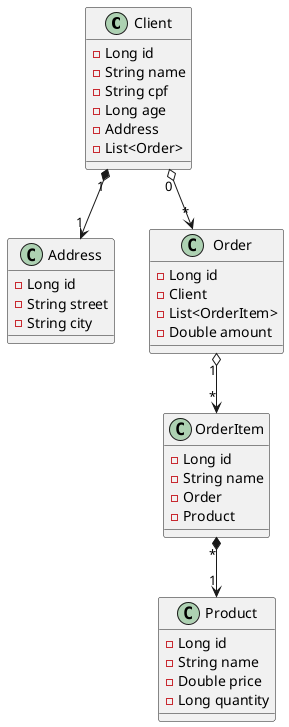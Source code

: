 @startuml EntidadesDoProjeto
    class Client {
        - Long id 
        - String name
        - String cpf 
        - Long age
        - Address
        - List<Order>
    }

    class Address {
        - Long id 
        - String street 
        - String city 
    }

    class Order {
        - Long id 
        - Client
        - List<OrderItem>
        - Double amount 
    }

    class OrderItem {
        - Long id 
        - String name
        - Order
        - Product
    }

    class Product {
        - Long id 
        - String name 
        - Double price 
        - Long quantity 
    }
    

    Client "1" *--> "1" Address 

    Client "0" o--> "*" Order

    Order "1" o--> "*" OrderItem

    OrderItem "*" *--> "1" Product



@enduml 